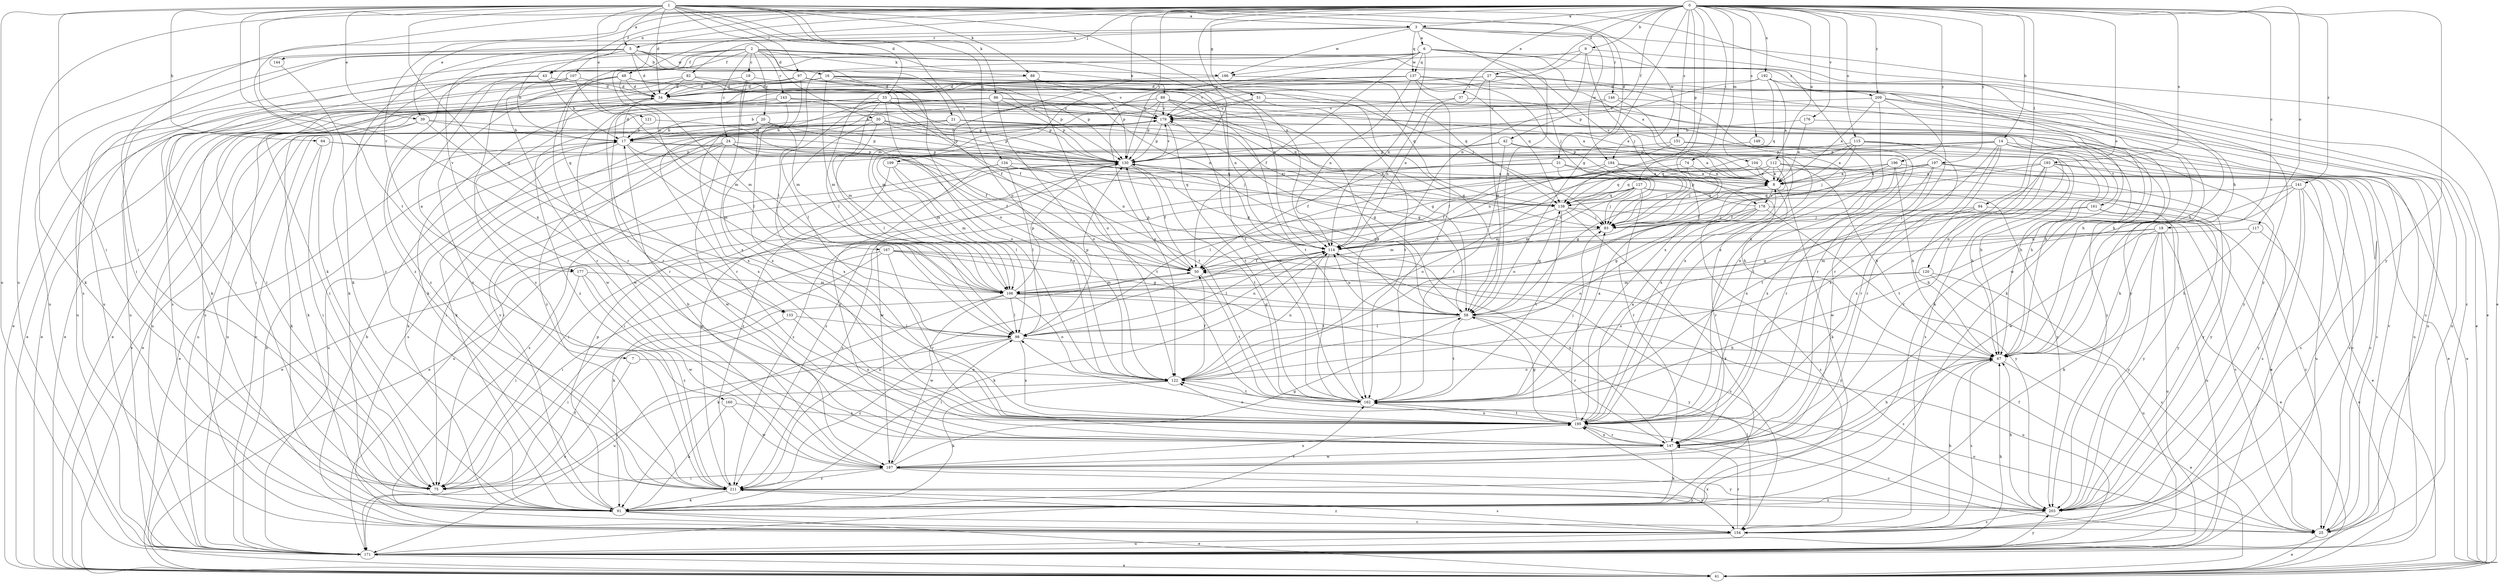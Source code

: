 strict digraph  {
0;
1;
2;
3;
5;
6;
7;
8;
9;
14;
16;
17;
18;
19;
20;
21;
24;
25;
27;
30;
31;
33;
34;
37;
39;
41;
42;
43;
48;
50;
51;
58;
64;
67;
74;
75;
82;
83;
86;
88;
89;
91;
94;
97;
98;
104;
106;
107;
112;
114;
115;
117;
120;
121;
122;
127;
130;
133;
134;
137;
138;
141;
143;
144;
146;
147;
149;
151;
154;
160;
161;
162;
167;
171;
176;
177;
178;
179;
184;
186;
187;
192;
193;
195;
196;
197;
199;
203;
209;
211;
0 -> 3  [label=a];
0 -> 9  [label=b];
0 -> 14  [label=b];
0 -> 18  [label=c];
0 -> 27  [label=d];
0 -> 37  [label=e];
0 -> 39  [label=e];
0 -> 42  [label=f];
0 -> 43  [label=f];
0 -> 51  [label=g];
0 -> 58  [label=g];
0 -> 74  [label=i];
0 -> 75  [label=i];
0 -> 82  [label=j];
0 -> 83  [label=j];
0 -> 94  [label=l];
0 -> 104  [label=m];
0 -> 106  [label=m];
0 -> 107  [label=n];
0 -> 112  [label=n];
0 -> 115  [label=o];
0 -> 117  [label=o];
0 -> 120  [label=o];
0 -> 127  [label=p];
0 -> 130  [label=p];
0 -> 133  [label=q];
0 -> 141  [label=r];
0 -> 149  [label=s];
0 -> 151  [label=s];
0 -> 167  [label=u];
0 -> 171  [label=u];
0 -> 176  [label=v];
0 -> 177  [label=v];
0 -> 192  [label=x];
0 -> 193  [label=x];
0 -> 196  [label=y];
0 -> 197  [label=y];
0 -> 199  [label=y];
0 -> 203  [label=y];
0 -> 209  [label=z];
1 -> 3  [label=a];
1 -> 5  [label=a];
1 -> 30  [label=d];
1 -> 31  [label=d];
1 -> 33  [label=d];
1 -> 34  [label=d];
1 -> 39  [label=e];
1 -> 64  [label=h];
1 -> 67  [label=h];
1 -> 75  [label=i];
1 -> 86  [label=k];
1 -> 88  [label=k];
1 -> 97  [label=l];
1 -> 114  [label=n];
1 -> 121  [label=o];
1 -> 122  [label=o];
1 -> 133  [label=q];
1 -> 134  [label=q];
1 -> 160  [label=t];
1 -> 171  [label=u];
1 -> 184  [label=w];
1 -> 195  [label=x];
2 -> 19  [label=c];
2 -> 20  [label=c];
2 -> 21  [label=c];
2 -> 24  [label=c];
2 -> 43  [label=f];
2 -> 48  [label=f];
2 -> 88  [label=k];
2 -> 89  [label=k];
2 -> 114  [label=n];
2 -> 143  [label=r];
2 -> 154  [label=s];
2 -> 171  [label=u];
2 -> 209  [label=z];
2 -> 211  [label=z];
3 -> 5  [label=a];
3 -> 6  [label=a];
3 -> 41  [label=e];
3 -> 58  [label=g];
3 -> 91  [label=k];
3 -> 137  [label=q];
3 -> 144  [label=r];
3 -> 146  [label=r];
3 -> 184  [label=w];
3 -> 186  [label=w];
5 -> 16  [label=b];
5 -> 17  [label=b];
5 -> 34  [label=d];
5 -> 75  [label=i];
5 -> 83  [label=j];
5 -> 91  [label=k];
5 -> 122  [label=o];
5 -> 177  [label=v];
5 -> 186  [label=w];
5 -> 211  [label=z];
6 -> 7  [label=a];
6 -> 8  [label=a];
6 -> 50  [label=f];
6 -> 98  [label=l];
6 -> 114  [label=n];
6 -> 130  [label=p];
6 -> 137  [label=q];
6 -> 171  [label=u];
6 -> 178  [label=v];
6 -> 195  [label=x];
6 -> 203  [label=y];
7 -> 122  [label=o];
7 -> 171  [label=u];
8 -> 138  [label=q];
8 -> 147  [label=r];
8 -> 178  [label=v];
9 -> 41  [label=e];
9 -> 83  [label=j];
9 -> 114  [label=n];
9 -> 179  [label=v];
9 -> 186  [label=w];
14 -> 41  [label=e];
14 -> 50  [label=f];
14 -> 67  [label=h];
14 -> 75  [label=i];
14 -> 130  [label=p];
14 -> 147  [label=r];
14 -> 161  [label=t];
14 -> 162  [label=t];
14 -> 195  [label=x];
16 -> 34  [label=d];
16 -> 41  [label=e];
16 -> 50  [label=f];
16 -> 75  [label=i];
16 -> 106  [label=m];
16 -> 130  [label=p];
16 -> 138  [label=q];
16 -> 162  [label=t];
16 -> 171  [label=u];
16 -> 203  [label=y];
17 -> 34  [label=d];
17 -> 41  [label=e];
17 -> 50  [label=f];
17 -> 67  [label=h];
17 -> 91  [label=k];
17 -> 106  [label=m];
17 -> 130  [label=p];
18 -> 41  [label=e];
18 -> 67  [label=h];
18 -> 91  [label=k];
18 -> 106  [label=m];
18 -> 114  [label=n];
18 -> 171  [label=u];
18 -> 203  [label=y];
19 -> 34  [label=d];
19 -> 58  [label=g];
19 -> 106  [label=m];
19 -> 195  [label=x];
20 -> 17  [label=b];
20 -> 91  [label=k];
20 -> 130  [label=p];
20 -> 162  [label=t];
21 -> 17  [label=b];
21 -> 41  [label=e];
21 -> 58  [label=g];
21 -> 83  [label=j];
21 -> 203  [label=y];
21 -> 211  [label=z];
24 -> 75  [label=i];
24 -> 83  [label=j];
24 -> 122  [label=o];
24 -> 130  [label=p];
24 -> 138  [label=q];
24 -> 154  [label=s];
24 -> 171  [label=u];
24 -> 187  [label=w];
25 -> 41  [label=e];
25 -> 50  [label=f];
25 -> 122  [label=o];
25 -> 179  [label=v];
27 -> 34  [label=d];
27 -> 58  [label=g];
27 -> 91  [label=k];
27 -> 98  [label=l];
27 -> 106  [label=m];
27 -> 114  [label=n];
27 -> 195  [label=x];
30 -> 17  [label=b];
30 -> 58  [label=g];
30 -> 67  [label=h];
30 -> 98  [label=l];
30 -> 130  [label=p];
30 -> 195  [label=x];
31 -> 8  [label=a];
31 -> 41  [label=e];
31 -> 83  [label=j];
31 -> 171  [label=u];
31 -> 203  [label=y];
33 -> 41  [label=e];
33 -> 106  [label=m];
33 -> 122  [label=o];
33 -> 130  [label=p];
33 -> 138  [label=q];
33 -> 147  [label=r];
33 -> 179  [label=v];
33 -> 195  [label=x];
34 -> 41  [label=e];
34 -> 75  [label=i];
34 -> 179  [label=v];
34 -> 187  [label=w];
37 -> 114  [label=n];
37 -> 147  [label=r];
37 -> 179  [label=v];
39 -> 17  [label=b];
39 -> 41  [label=e];
39 -> 130  [label=p];
39 -> 171  [label=u];
39 -> 195  [label=x];
42 -> 8  [label=a];
42 -> 106  [label=m];
42 -> 130  [label=p];
42 -> 162  [label=t];
42 -> 195  [label=x];
43 -> 17  [label=b];
43 -> 34  [label=d];
43 -> 91  [label=k];
43 -> 211  [label=z];
48 -> 34  [label=d];
48 -> 50  [label=f];
48 -> 75  [label=i];
48 -> 106  [label=m];
48 -> 114  [label=n];
48 -> 147  [label=r];
48 -> 211  [label=z];
50 -> 106  [label=m];
50 -> 130  [label=p];
50 -> 162  [label=t];
51 -> 17  [label=b];
51 -> 91  [label=k];
51 -> 162  [label=t];
51 -> 179  [label=v];
58 -> 98  [label=l];
58 -> 114  [label=n];
58 -> 130  [label=p];
58 -> 138  [label=q];
58 -> 147  [label=r];
58 -> 162  [label=t];
58 -> 171  [label=u];
64 -> 75  [label=i];
64 -> 91  [label=k];
64 -> 130  [label=p];
64 -> 162  [label=t];
67 -> 41  [label=e];
67 -> 122  [label=o];
67 -> 154  [label=s];
67 -> 211  [label=z];
74 -> 8  [label=a];
74 -> 83  [label=j];
74 -> 122  [label=o];
82 -> 34  [label=d];
82 -> 75  [label=i];
82 -> 83  [label=j];
82 -> 154  [label=s];
82 -> 162  [label=t];
83 -> 114  [label=n];
86 -> 41  [label=e];
86 -> 67  [label=h];
86 -> 98  [label=l];
86 -> 122  [label=o];
86 -> 130  [label=p];
86 -> 171  [label=u];
86 -> 179  [label=v];
88 -> 34  [label=d];
88 -> 114  [label=n];
88 -> 122  [label=o];
88 -> 130  [label=p];
89 -> 8  [label=a];
89 -> 17  [label=b];
89 -> 25  [label=c];
89 -> 58  [label=g];
89 -> 122  [label=o];
89 -> 130  [label=p];
89 -> 147  [label=r];
89 -> 162  [label=t];
89 -> 179  [label=v];
91 -> 25  [label=c];
91 -> 41  [label=e];
91 -> 130  [label=p];
91 -> 162  [label=t];
91 -> 179  [label=v];
94 -> 25  [label=c];
94 -> 58  [label=g];
94 -> 67  [label=h];
94 -> 83  [label=j];
97 -> 25  [label=c];
97 -> 34  [label=d];
97 -> 91  [label=k];
97 -> 98  [label=l];
97 -> 130  [label=p];
97 -> 179  [label=v];
98 -> 67  [label=h];
98 -> 114  [label=n];
98 -> 130  [label=p];
98 -> 171  [label=u];
98 -> 195  [label=x];
98 -> 211  [label=z];
104 -> 8  [label=a];
104 -> 83  [label=j];
104 -> 91  [label=k];
104 -> 138  [label=q];
106 -> 58  [label=g];
106 -> 91  [label=k];
106 -> 98  [label=l];
106 -> 122  [label=o];
106 -> 130  [label=p];
106 -> 187  [label=w];
106 -> 203  [label=y];
107 -> 34  [label=d];
107 -> 106  [label=m];
107 -> 147  [label=r];
107 -> 171  [label=u];
107 -> 211  [label=z];
112 -> 8  [label=a];
112 -> 50  [label=f];
112 -> 58  [label=g];
112 -> 67  [label=h];
112 -> 98  [label=l];
112 -> 138  [label=q];
112 -> 171  [label=u];
112 -> 203  [label=y];
114 -> 50  [label=f];
114 -> 91  [label=k];
114 -> 98  [label=l];
114 -> 154  [label=s];
114 -> 162  [label=t];
115 -> 8  [label=a];
115 -> 41  [label=e];
115 -> 67  [label=h];
115 -> 83  [label=j];
115 -> 130  [label=p];
115 -> 138  [label=q];
115 -> 147  [label=r];
117 -> 41  [label=e];
117 -> 67  [label=h];
117 -> 114  [label=n];
120 -> 25  [label=c];
120 -> 106  [label=m];
120 -> 122  [label=o];
120 -> 171  [label=u];
121 -> 17  [label=b];
121 -> 50  [label=f];
122 -> 50  [label=f];
122 -> 75  [label=i];
122 -> 91  [label=k];
122 -> 114  [label=n];
122 -> 162  [label=t];
127 -> 75  [label=i];
127 -> 83  [label=j];
127 -> 106  [label=m];
127 -> 114  [label=n];
127 -> 138  [label=q];
127 -> 147  [label=r];
127 -> 154  [label=s];
127 -> 203  [label=y];
127 -> 211  [label=z];
130 -> 8  [label=a];
130 -> 50  [label=f];
130 -> 162  [label=t];
130 -> 179  [label=v];
130 -> 187  [label=w];
133 -> 75  [label=i];
133 -> 98  [label=l];
133 -> 195  [label=x];
134 -> 8  [label=a];
134 -> 98  [label=l];
134 -> 114  [label=n];
134 -> 138  [label=q];
134 -> 147  [label=r];
134 -> 154  [label=s];
137 -> 34  [label=d];
137 -> 67  [label=h];
137 -> 91  [label=k];
137 -> 114  [label=n];
137 -> 138  [label=q];
137 -> 147  [label=r];
137 -> 162  [label=t];
137 -> 179  [label=v];
137 -> 195  [label=x];
138 -> 83  [label=j];
138 -> 91  [label=k];
138 -> 106  [label=m];
138 -> 162  [label=t];
138 -> 171  [label=u];
141 -> 41  [label=e];
141 -> 138  [label=q];
141 -> 162  [label=t];
141 -> 171  [label=u];
141 -> 187  [label=w];
141 -> 203  [label=y];
143 -> 8  [label=a];
143 -> 41  [label=e];
143 -> 130  [label=p];
143 -> 154  [label=s];
143 -> 179  [label=v];
143 -> 187  [label=w];
143 -> 195  [label=x];
143 -> 203  [label=y];
144 -> 91  [label=k];
146 -> 171  [label=u];
146 -> 179  [label=v];
146 -> 195  [label=x];
146 -> 211  [label=z];
147 -> 67  [label=h];
147 -> 91  [label=k];
147 -> 114  [label=n];
147 -> 187  [label=w];
147 -> 195  [label=x];
149 -> 25  [label=c];
149 -> 130  [label=p];
151 -> 50  [label=f];
151 -> 130  [label=p];
151 -> 147  [label=r];
151 -> 154  [label=s];
154 -> 17  [label=b];
154 -> 67  [label=h];
154 -> 98  [label=l];
154 -> 147  [label=r];
154 -> 171  [label=u];
154 -> 211  [label=z];
160 -> 91  [label=k];
160 -> 187  [label=w];
160 -> 195  [label=x];
161 -> 25  [label=c];
161 -> 83  [label=j];
161 -> 203  [label=y];
161 -> 211  [label=z];
162 -> 8  [label=a];
162 -> 83  [label=j];
162 -> 179  [label=v];
162 -> 195  [label=x];
167 -> 50  [label=f];
167 -> 58  [label=g];
167 -> 75  [label=i];
167 -> 91  [label=k];
167 -> 147  [label=r];
167 -> 203  [label=y];
171 -> 17  [label=b];
171 -> 41  [label=e];
171 -> 50  [label=f];
171 -> 67  [label=h];
171 -> 179  [label=v];
171 -> 195  [label=x];
171 -> 203  [label=y];
176 -> 8  [label=a];
176 -> 17  [label=b];
176 -> 171  [label=u];
177 -> 75  [label=i];
177 -> 106  [label=m];
177 -> 187  [label=w];
177 -> 211  [label=z];
178 -> 25  [label=c];
178 -> 58  [label=g];
178 -> 83  [label=j];
178 -> 122  [label=o];
178 -> 130  [label=p];
178 -> 154  [label=s];
178 -> 203  [label=y];
179 -> 17  [label=b];
179 -> 58  [label=g];
179 -> 91  [label=k];
179 -> 130  [label=p];
179 -> 162  [label=t];
179 -> 171  [label=u];
184 -> 8  [label=a];
184 -> 41  [label=e];
184 -> 67  [label=h];
184 -> 83  [label=j];
184 -> 114  [label=n];
186 -> 34  [label=d];
186 -> 138  [label=q];
187 -> 17  [label=b];
187 -> 58  [label=g];
187 -> 75  [label=i];
187 -> 98  [label=l];
187 -> 154  [label=s];
187 -> 195  [label=x];
187 -> 203  [label=y];
187 -> 211  [label=z];
192 -> 8  [label=a];
192 -> 34  [label=d];
192 -> 41  [label=e];
192 -> 130  [label=p];
192 -> 138  [label=q];
192 -> 187  [label=w];
193 -> 8  [label=a];
193 -> 25  [label=c];
193 -> 50  [label=f];
193 -> 67  [label=h];
193 -> 147  [label=r];
193 -> 154  [label=s];
193 -> 162  [label=t];
193 -> 195  [label=x];
195 -> 8  [label=a];
195 -> 25  [label=c];
195 -> 58  [label=g];
195 -> 83  [label=j];
195 -> 122  [label=o];
195 -> 147  [label=r];
195 -> 162  [label=t];
196 -> 8  [label=a];
196 -> 25  [label=c];
196 -> 67  [label=h];
196 -> 75  [label=i];
196 -> 122  [label=o];
196 -> 195  [label=x];
197 -> 8  [label=a];
197 -> 50  [label=f];
197 -> 154  [label=s];
197 -> 187  [label=w];
197 -> 195  [label=x];
197 -> 203  [label=y];
197 -> 211  [label=z];
199 -> 8  [label=a];
199 -> 98  [label=l];
199 -> 106  [label=m];
199 -> 211  [label=z];
203 -> 67  [label=h];
203 -> 154  [label=s];
203 -> 211  [label=z];
209 -> 8  [label=a];
209 -> 67  [label=h];
209 -> 147  [label=r];
209 -> 171  [label=u];
209 -> 179  [label=v];
209 -> 195  [label=x];
211 -> 91  [label=k];
211 -> 114  [label=n];
211 -> 130  [label=p];
211 -> 154  [label=s];
211 -> 203  [label=y];
}
